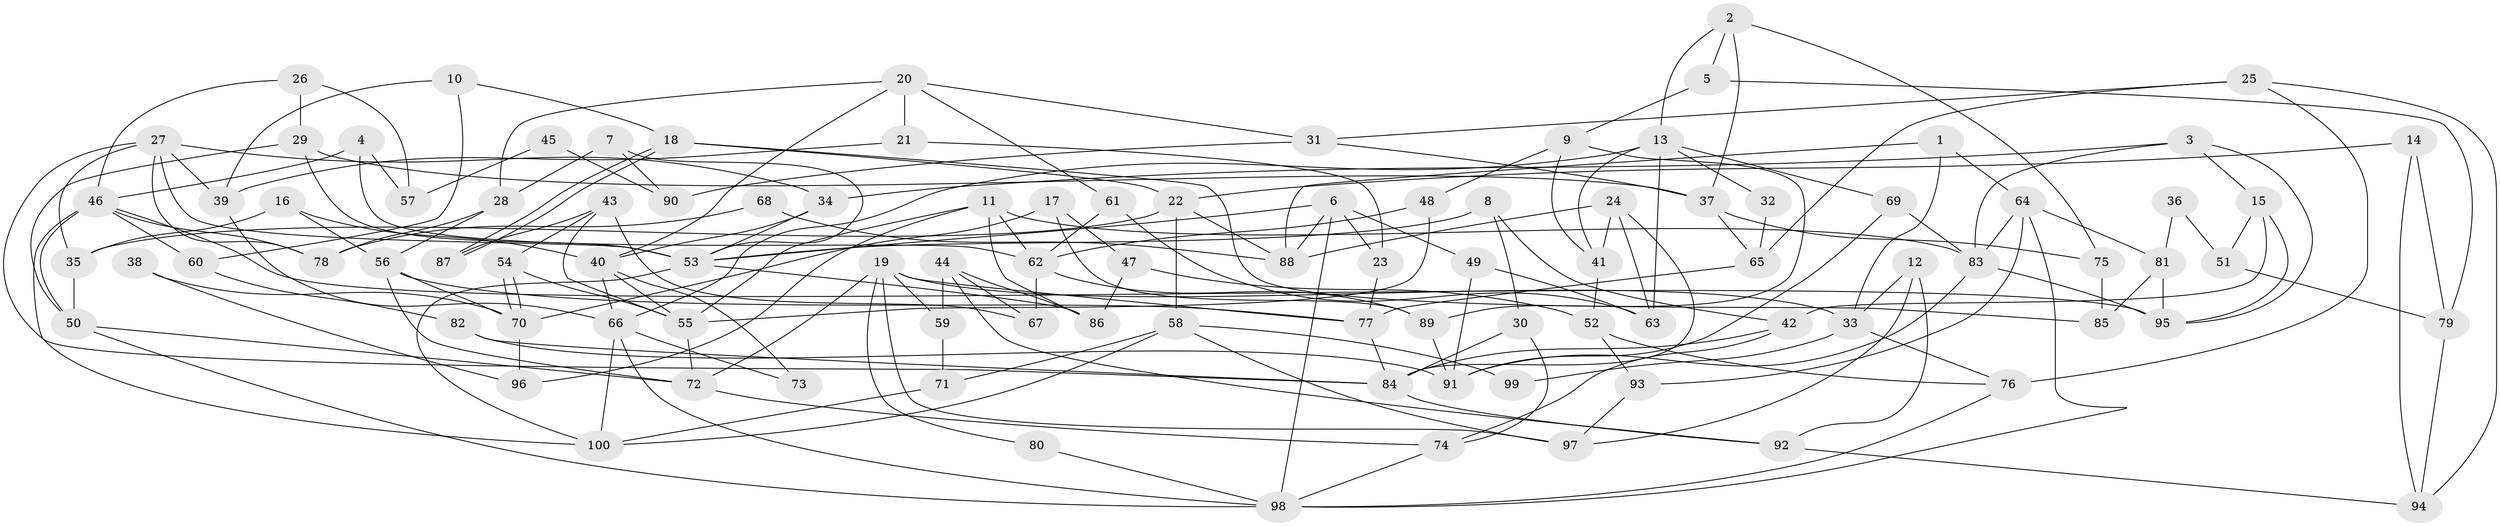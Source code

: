 // Generated by graph-tools (version 1.1) at 2025/11/02/21/25 10:11:14]
// undirected, 100 vertices, 200 edges
graph export_dot {
graph [start="1"]
  node [color=gray90,style=filled];
  1;
  2;
  3;
  4;
  5;
  6;
  7;
  8;
  9;
  10;
  11;
  12;
  13;
  14;
  15;
  16;
  17;
  18;
  19;
  20;
  21;
  22;
  23;
  24;
  25;
  26;
  27;
  28;
  29;
  30;
  31;
  32;
  33;
  34;
  35;
  36;
  37;
  38;
  39;
  40;
  41;
  42;
  43;
  44;
  45;
  46;
  47;
  48;
  49;
  50;
  51;
  52;
  53;
  54;
  55;
  56;
  57;
  58;
  59;
  60;
  61;
  62;
  63;
  64;
  65;
  66;
  67;
  68;
  69;
  70;
  71;
  72;
  73;
  74;
  75;
  76;
  77;
  78;
  79;
  80;
  81;
  82;
  83;
  84;
  85;
  86;
  87;
  88;
  89;
  90;
  91;
  92;
  93;
  94;
  95;
  96;
  97;
  98;
  99;
  100;
  1 -- 88;
  1 -- 64;
  1 -- 33;
  2 -- 13;
  2 -- 37;
  2 -- 5;
  2 -- 75;
  3 -- 15;
  3 -- 83;
  3 -- 34;
  3 -- 95;
  4 -- 46;
  4 -- 62;
  4 -- 57;
  5 -- 9;
  5 -- 79;
  6 -- 98;
  6 -- 53;
  6 -- 23;
  6 -- 49;
  6 -- 88;
  7 -- 53;
  7 -- 28;
  7 -- 90;
  8 -- 42;
  8 -- 53;
  8 -- 30;
  9 -- 41;
  9 -- 89;
  9 -- 48;
  10 -- 60;
  10 -- 18;
  10 -- 39;
  11 -- 83;
  11 -- 55;
  11 -- 62;
  11 -- 86;
  11 -- 96;
  12 -- 97;
  12 -- 33;
  12 -- 92;
  13 -- 41;
  13 -- 69;
  13 -- 32;
  13 -- 63;
  13 -- 66;
  14 -- 22;
  14 -- 94;
  14 -- 79;
  15 -- 95;
  15 -- 42;
  15 -- 51;
  16 -- 40;
  16 -- 35;
  16 -- 56;
  17 -- 70;
  17 -- 89;
  17 -- 47;
  18 -- 87;
  18 -- 87;
  18 -- 22;
  18 -- 85;
  19 -- 33;
  19 -- 77;
  19 -- 59;
  19 -- 72;
  19 -- 80;
  19 -- 97;
  20 -- 40;
  20 -- 21;
  20 -- 28;
  20 -- 31;
  20 -- 61;
  21 -- 23;
  21 -- 39;
  22 -- 58;
  22 -- 35;
  22 -- 88;
  23 -- 77;
  24 -- 88;
  24 -- 84;
  24 -- 41;
  24 -- 63;
  25 -- 31;
  25 -- 94;
  25 -- 65;
  25 -- 76;
  26 -- 46;
  26 -- 29;
  26 -- 57;
  27 -- 84;
  27 -- 39;
  27 -- 34;
  27 -- 35;
  27 -- 53;
  27 -- 78;
  28 -- 56;
  28 -- 78;
  29 -- 53;
  29 -- 50;
  29 -- 37;
  30 -- 74;
  30 -- 84;
  31 -- 37;
  31 -- 90;
  32 -- 65;
  33 -- 76;
  33 -- 99;
  34 -- 40;
  34 -- 53;
  35 -- 50;
  36 -- 81;
  36 -- 51;
  37 -- 65;
  37 -- 75;
  38 -- 70;
  38 -- 96;
  39 -- 66;
  40 -- 66;
  40 -- 55;
  40 -- 73;
  41 -- 52;
  42 -- 84;
  42 -- 74;
  43 -- 55;
  43 -- 54;
  43 -- 67;
  43 -- 87;
  44 -- 67;
  44 -- 86;
  44 -- 59;
  44 -- 92;
  45 -- 90;
  45 -- 57;
  46 -- 78;
  46 -- 50;
  46 -- 60;
  46 -- 95;
  46 -- 100;
  47 -- 86;
  47 -- 52;
  48 -- 62;
  48 -- 55;
  49 -- 63;
  49 -- 91;
  50 -- 98;
  50 -- 72;
  51 -- 79;
  52 -- 93;
  52 -- 76;
  53 -- 86;
  53 -- 100;
  54 -- 55;
  54 -- 70;
  54 -- 70;
  55 -- 72;
  56 -- 72;
  56 -- 70;
  56 -- 77;
  58 -- 71;
  58 -- 100;
  58 -- 97;
  58 -- 99;
  59 -- 71;
  60 -- 82;
  61 -- 63;
  61 -- 62;
  62 -- 67;
  62 -- 89;
  64 -- 81;
  64 -- 98;
  64 -- 83;
  64 -- 93;
  65 -- 77;
  66 -- 100;
  66 -- 73;
  66 -- 98;
  68 -- 88;
  68 -- 78;
  69 -- 91;
  69 -- 83;
  70 -- 96;
  71 -- 100;
  72 -- 74;
  74 -- 98;
  75 -- 85;
  76 -- 98;
  77 -- 84;
  79 -- 94;
  80 -- 98;
  81 -- 95;
  81 -- 85;
  82 -- 91;
  82 -- 84;
  83 -- 95;
  83 -- 91;
  84 -- 92;
  89 -- 91;
  92 -- 94;
  93 -- 97;
}
